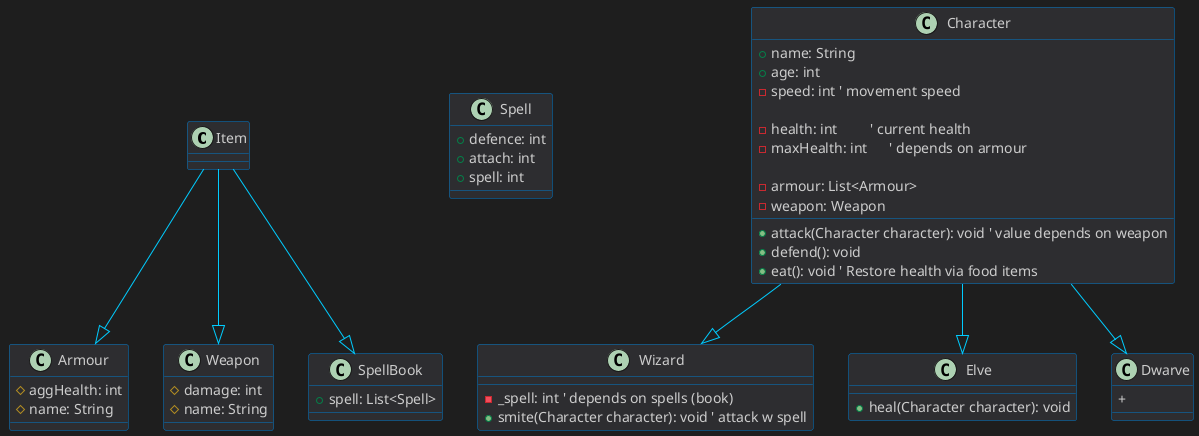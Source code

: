 @startuml
' Dark mode background
skinparam backgroundColor #1E1E1E
skinparam defaultTextColor #CCCCCC

' Style for classes
skinparam class {
    BackgroundColor #2D2D30
    BorderColor #007ACC
    FontColor #FFFFFF
    FooterFontColor #CCCCCC
    AttributeFontColor #CCCCCC
}

' Style for arrows
skinparam ArrowColor #00CCFF

class Item {}

class Armour {
    # aggHealth: int
    # name: String
}

class Weapon {
    # damage: int
    # name: String
}

class Spell {
    + defence: int
    + attach: int
    + spell: int
}

class SpellBook {
    + spell: List<Spell>
}

' abstract
class Character {
    + name: String
    + age: int
    - speed: int ' movement speed

    - health: int         ' current health
    - maxHealth: int      ' depends on armour

    - armour: List<Armour>
    - weapon: Weapon

    + attack(Character character): void ' value depends on weapon
    + defend(): void
    + eat(): void ' Restore health via food items
}

class Wizard {
    - _spell: int ' depends on spells (book)
    + smite(Character character): void ' attack w spell
}

class Elve {
    + heal(Character character): void
}

class Dwarve {
    + 
}

Character --|> Wizard
Character --|> Elve
Character --|> Dwarve

Item --|> SpellBook
Item --|> Weapon
Item --|> Armour
@enduml